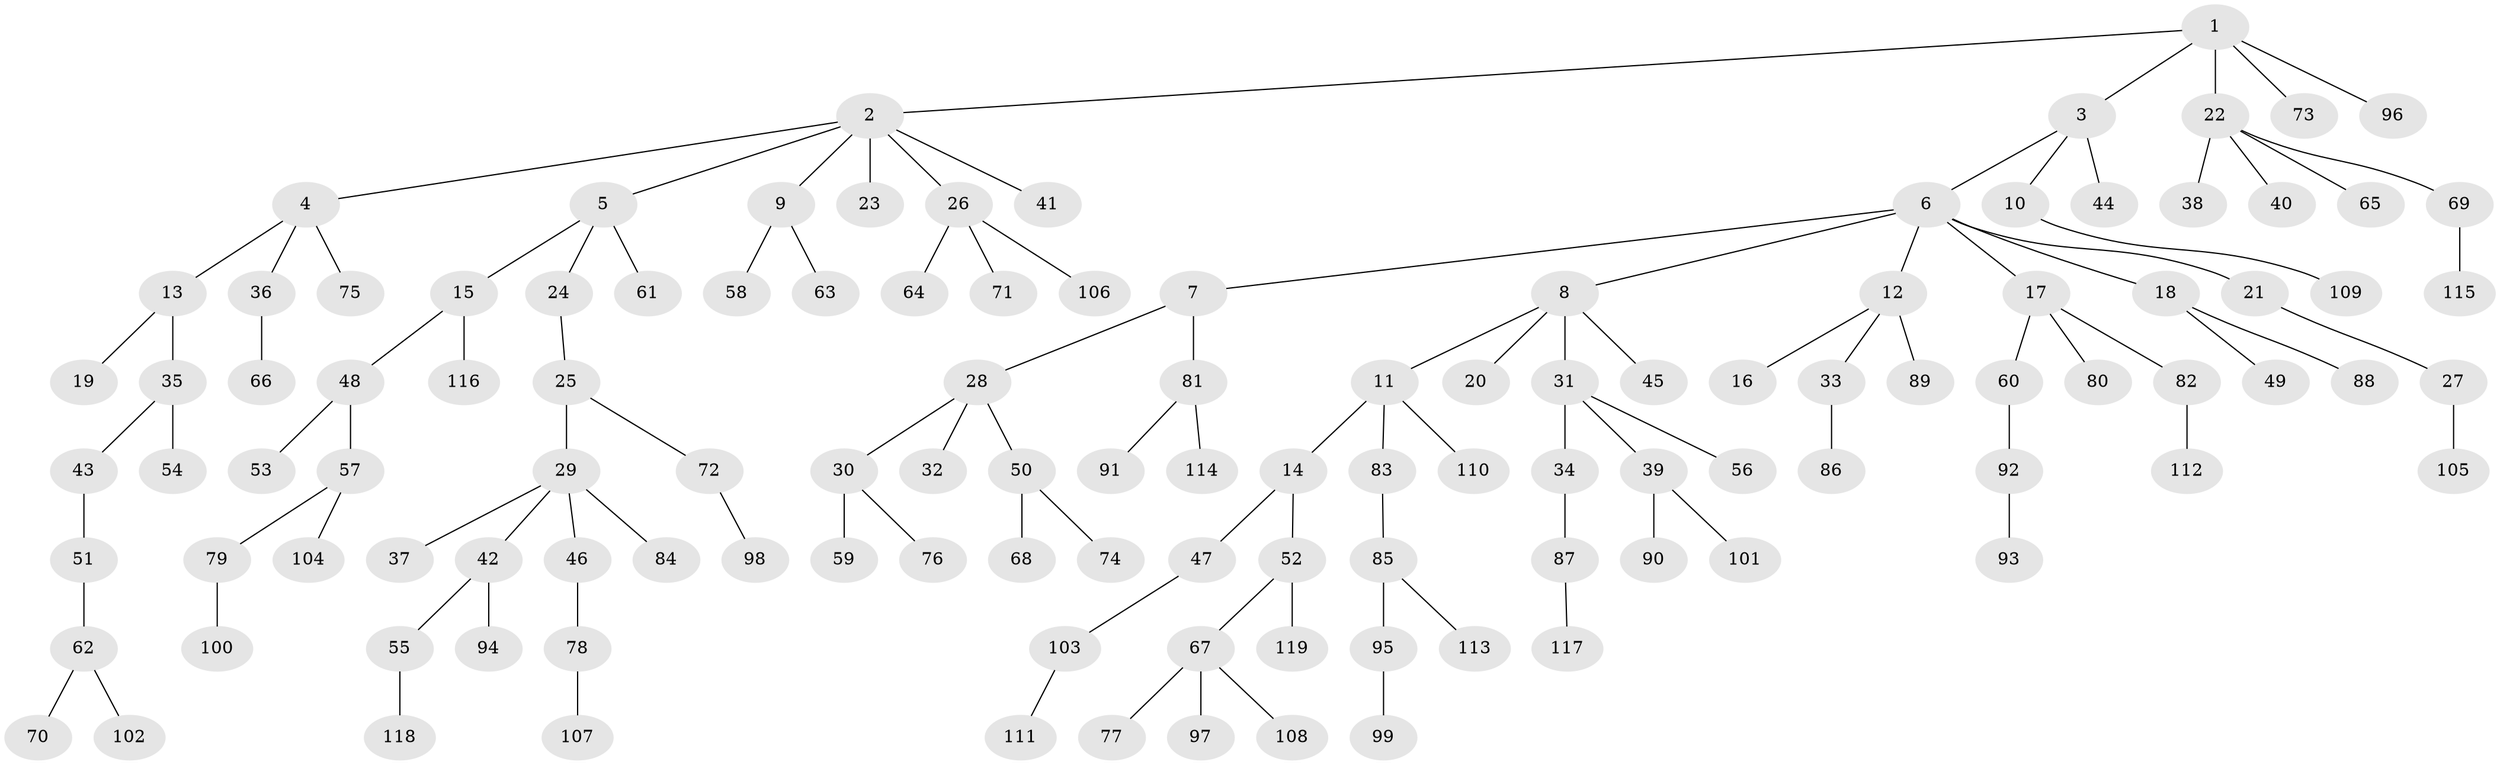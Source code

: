 // coarse degree distribution, {4: 0.07142857142857142, 6: 0.023809523809523808, 5: 0.047619047619047616, 3: 0.047619047619047616, 8: 0.011904761904761904, 7: 0.011904761904761904, 2: 0.20238095238095238, 1: 0.5833333333333334}
// Generated by graph-tools (version 1.1) at 2025/52/02/27/25 19:52:12]
// undirected, 119 vertices, 118 edges
graph export_dot {
graph [start="1"]
  node [color=gray90,style=filled];
  1;
  2;
  3;
  4;
  5;
  6;
  7;
  8;
  9;
  10;
  11;
  12;
  13;
  14;
  15;
  16;
  17;
  18;
  19;
  20;
  21;
  22;
  23;
  24;
  25;
  26;
  27;
  28;
  29;
  30;
  31;
  32;
  33;
  34;
  35;
  36;
  37;
  38;
  39;
  40;
  41;
  42;
  43;
  44;
  45;
  46;
  47;
  48;
  49;
  50;
  51;
  52;
  53;
  54;
  55;
  56;
  57;
  58;
  59;
  60;
  61;
  62;
  63;
  64;
  65;
  66;
  67;
  68;
  69;
  70;
  71;
  72;
  73;
  74;
  75;
  76;
  77;
  78;
  79;
  80;
  81;
  82;
  83;
  84;
  85;
  86;
  87;
  88;
  89;
  90;
  91;
  92;
  93;
  94;
  95;
  96;
  97;
  98;
  99;
  100;
  101;
  102;
  103;
  104;
  105;
  106;
  107;
  108;
  109;
  110;
  111;
  112;
  113;
  114;
  115;
  116;
  117;
  118;
  119;
  1 -- 2;
  1 -- 3;
  1 -- 22;
  1 -- 73;
  1 -- 96;
  2 -- 4;
  2 -- 5;
  2 -- 9;
  2 -- 23;
  2 -- 26;
  2 -- 41;
  3 -- 6;
  3 -- 10;
  3 -- 44;
  4 -- 13;
  4 -- 36;
  4 -- 75;
  5 -- 15;
  5 -- 24;
  5 -- 61;
  6 -- 7;
  6 -- 8;
  6 -- 12;
  6 -- 17;
  6 -- 18;
  6 -- 21;
  7 -- 28;
  7 -- 81;
  8 -- 11;
  8 -- 20;
  8 -- 31;
  8 -- 45;
  9 -- 58;
  9 -- 63;
  10 -- 109;
  11 -- 14;
  11 -- 83;
  11 -- 110;
  12 -- 16;
  12 -- 33;
  12 -- 89;
  13 -- 19;
  13 -- 35;
  14 -- 47;
  14 -- 52;
  15 -- 48;
  15 -- 116;
  17 -- 60;
  17 -- 80;
  17 -- 82;
  18 -- 49;
  18 -- 88;
  21 -- 27;
  22 -- 38;
  22 -- 40;
  22 -- 65;
  22 -- 69;
  24 -- 25;
  25 -- 29;
  25 -- 72;
  26 -- 64;
  26 -- 71;
  26 -- 106;
  27 -- 105;
  28 -- 30;
  28 -- 32;
  28 -- 50;
  29 -- 37;
  29 -- 42;
  29 -- 46;
  29 -- 84;
  30 -- 59;
  30 -- 76;
  31 -- 34;
  31 -- 39;
  31 -- 56;
  33 -- 86;
  34 -- 87;
  35 -- 43;
  35 -- 54;
  36 -- 66;
  39 -- 90;
  39 -- 101;
  42 -- 55;
  42 -- 94;
  43 -- 51;
  46 -- 78;
  47 -- 103;
  48 -- 53;
  48 -- 57;
  50 -- 68;
  50 -- 74;
  51 -- 62;
  52 -- 67;
  52 -- 119;
  55 -- 118;
  57 -- 79;
  57 -- 104;
  60 -- 92;
  62 -- 70;
  62 -- 102;
  67 -- 77;
  67 -- 97;
  67 -- 108;
  69 -- 115;
  72 -- 98;
  78 -- 107;
  79 -- 100;
  81 -- 91;
  81 -- 114;
  82 -- 112;
  83 -- 85;
  85 -- 95;
  85 -- 113;
  87 -- 117;
  92 -- 93;
  95 -- 99;
  103 -- 111;
}
